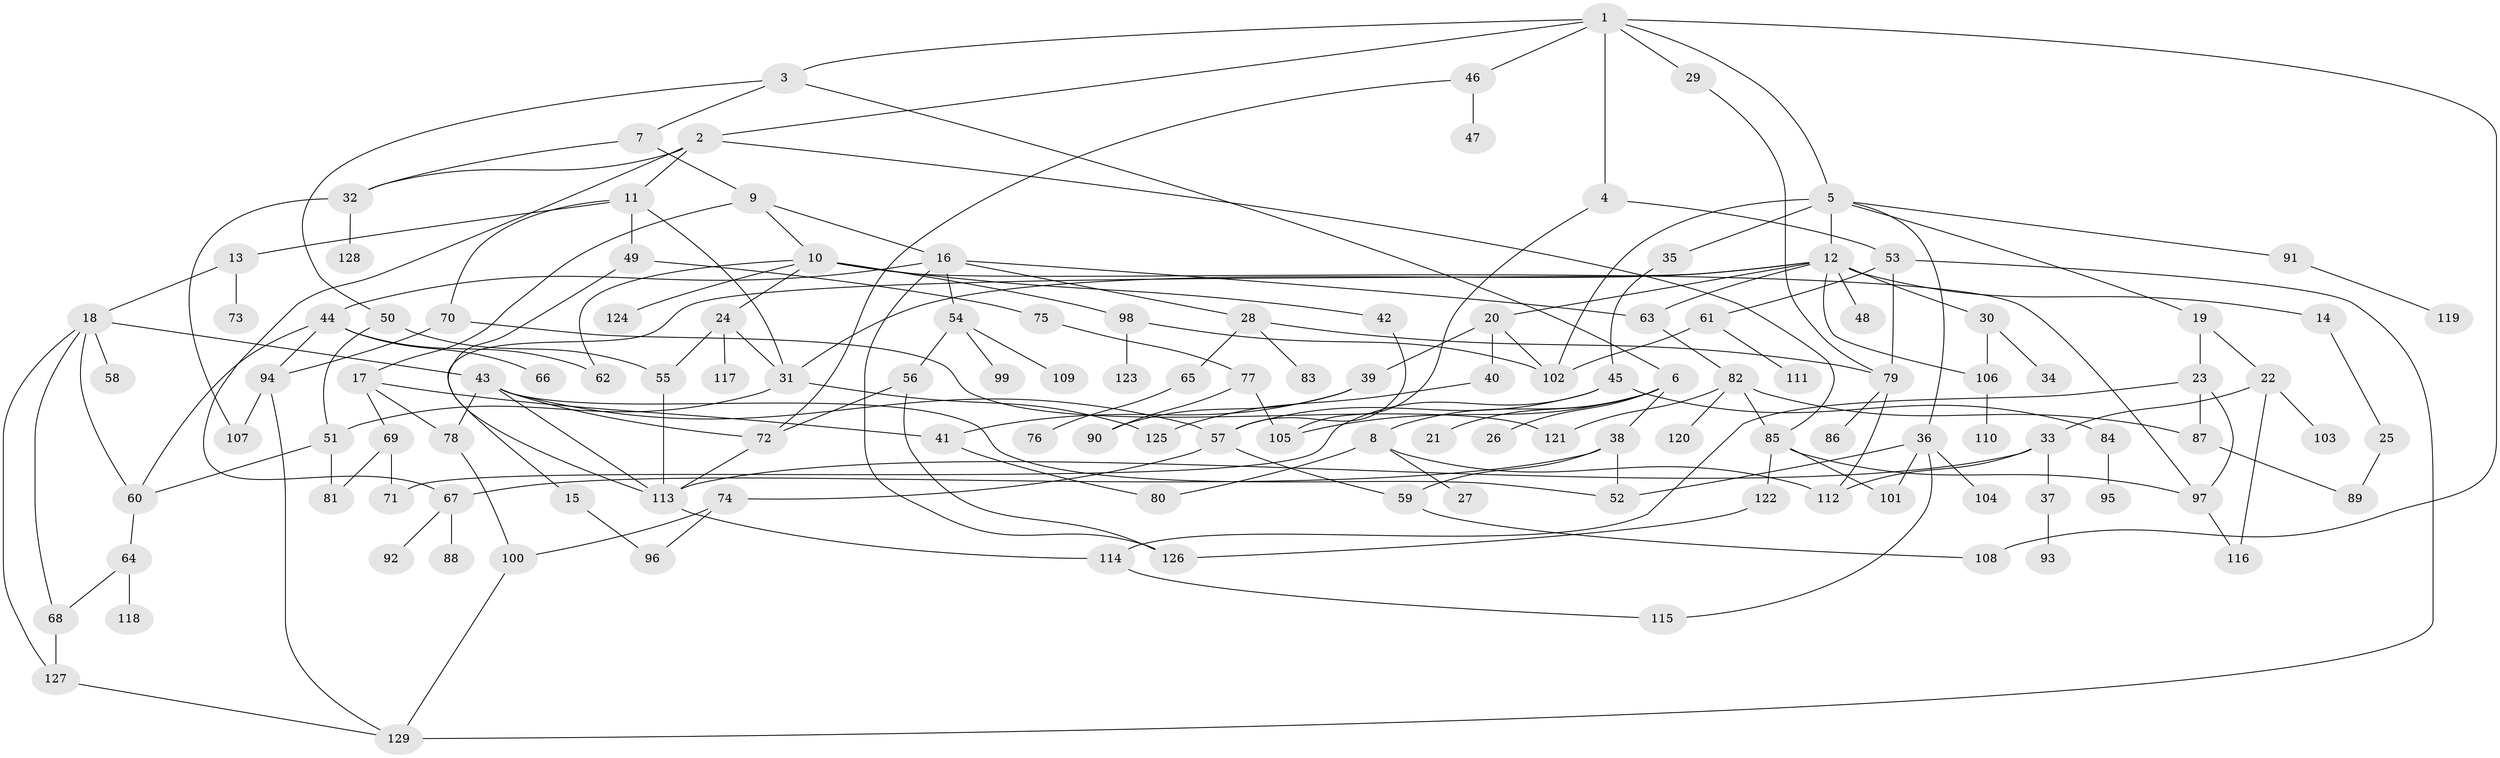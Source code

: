 // coarse degree distribution, {7: 0.125, 18: 0.015625, 4: 0.109375, 3: 0.171875, 12: 0.015625, 6: 0.046875, 2: 0.234375, 16: 0.015625, 5: 0.03125, 1: 0.234375}
// Generated by graph-tools (version 1.1) at 2025/17/03/04/25 18:17:10]
// undirected, 129 vertices, 188 edges
graph export_dot {
graph [start="1"]
  node [color=gray90,style=filled];
  1;
  2;
  3;
  4;
  5;
  6;
  7;
  8;
  9;
  10;
  11;
  12;
  13;
  14;
  15;
  16;
  17;
  18;
  19;
  20;
  21;
  22;
  23;
  24;
  25;
  26;
  27;
  28;
  29;
  30;
  31;
  32;
  33;
  34;
  35;
  36;
  37;
  38;
  39;
  40;
  41;
  42;
  43;
  44;
  45;
  46;
  47;
  48;
  49;
  50;
  51;
  52;
  53;
  54;
  55;
  56;
  57;
  58;
  59;
  60;
  61;
  62;
  63;
  64;
  65;
  66;
  67;
  68;
  69;
  70;
  71;
  72;
  73;
  74;
  75;
  76;
  77;
  78;
  79;
  80;
  81;
  82;
  83;
  84;
  85;
  86;
  87;
  88;
  89;
  90;
  91;
  92;
  93;
  94;
  95;
  96;
  97;
  98;
  99;
  100;
  101;
  102;
  103;
  104;
  105;
  106;
  107;
  108;
  109;
  110;
  111;
  112;
  113;
  114;
  115;
  116;
  117;
  118;
  119;
  120;
  121;
  122;
  123;
  124;
  125;
  126;
  127;
  128;
  129;
  1 -- 2;
  1 -- 3;
  1 -- 4;
  1 -- 5;
  1 -- 29;
  1 -- 46;
  1 -- 108;
  2 -- 11;
  2 -- 32;
  2 -- 67;
  2 -- 85;
  3 -- 6;
  3 -- 7;
  3 -- 50;
  4 -- 53;
  4 -- 105;
  5 -- 12;
  5 -- 19;
  5 -- 35;
  5 -- 36;
  5 -- 91;
  5 -- 102;
  6 -- 8;
  6 -- 21;
  6 -- 26;
  6 -- 38;
  6 -- 105;
  7 -- 9;
  7 -- 32;
  8 -- 27;
  8 -- 80;
  8 -- 112;
  9 -- 10;
  9 -- 16;
  9 -- 17;
  10 -- 24;
  10 -- 42;
  10 -- 97;
  10 -- 98;
  10 -- 124;
  10 -- 62;
  11 -- 13;
  11 -- 49;
  11 -- 70;
  11 -- 31;
  12 -- 14;
  12 -- 15;
  12 -- 20;
  12 -- 30;
  12 -- 31;
  12 -- 48;
  12 -- 106;
  12 -- 63;
  13 -- 18;
  13 -- 73;
  14 -- 25;
  15 -- 96;
  16 -- 28;
  16 -- 44;
  16 -- 54;
  16 -- 63;
  16 -- 126;
  17 -- 69;
  17 -- 78;
  17 -- 41;
  18 -- 43;
  18 -- 58;
  18 -- 127;
  18 -- 60;
  18 -- 68;
  19 -- 22;
  19 -- 23;
  20 -- 39;
  20 -- 40;
  20 -- 102;
  22 -- 33;
  22 -- 103;
  22 -- 116;
  23 -- 87;
  23 -- 97;
  23 -- 114;
  24 -- 117;
  24 -- 31;
  24 -- 55;
  25 -- 89;
  28 -- 65;
  28 -- 83;
  28 -- 79;
  29 -- 79;
  30 -- 34;
  30 -- 106;
  31 -- 125;
  31 -- 51;
  32 -- 107;
  32 -- 128;
  33 -- 37;
  33 -- 112;
  33 -- 113;
  35 -- 45;
  36 -- 52;
  36 -- 104;
  36 -- 115;
  36 -- 101;
  37 -- 93;
  38 -- 59;
  38 -- 67;
  38 -- 52;
  39 -- 41;
  39 -- 90;
  40 -- 125;
  41 -- 80;
  42 -- 57;
  43 -- 72;
  43 -- 78;
  43 -- 113;
  43 -- 57;
  43 -- 52;
  44 -- 62;
  44 -- 66;
  44 -- 94;
  44 -- 60;
  45 -- 57;
  45 -- 84;
  45 -- 71;
  46 -- 47;
  46 -- 72;
  49 -- 75;
  49 -- 113;
  50 -- 51;
  50 -- 55;
  51 -- 60;
  51 -- 81;
  53 -- 61;
  53 -- 79;
  53 -- 129;
  54 -- 56;
  54 -- 99;
  54 -- 109;
  55 -- 113;
  56 -- 126;
  56 -- 72;
  57 -- 74;
  57 -- 59;
  59 -- 108;
  60 -- 64;
  61 -- 111;
  61 -- 102;
  63 -- 82;
  64 -- 68;
  64 -- 118;
  65 -- 76;
  67 -- 88;
  67 -- 92;
  68 -- 127;
  69 -- 71;
  69 -- 81;
  70 -- 94;
  70 -- 121;
  72 -- 113;
  74 -- 96;
  74 -- 100;
  75 -- 77;
  77 -- 90;
  77 -- 105;
  78 -- 100;
  79 -- 86;
  79 -- 112;
  82 -- 85;
  82 -- 120;
  82 -- 121;
  82 -- 87;
  84 -- 95;
  85 -- 101;
  85 -- 122;
  85 -- 97;
  87 -- 89;
  91 -- 119;
  94 -- 129;
  94 -- 107;
  97 -- 116;
  98 -- 102;
  98 -- 123;
  100 -- 129;
  106 -- 110;
  113 -- 114;
  114 -- 115;
  122 -- 126;
  127 -- 129;
}
